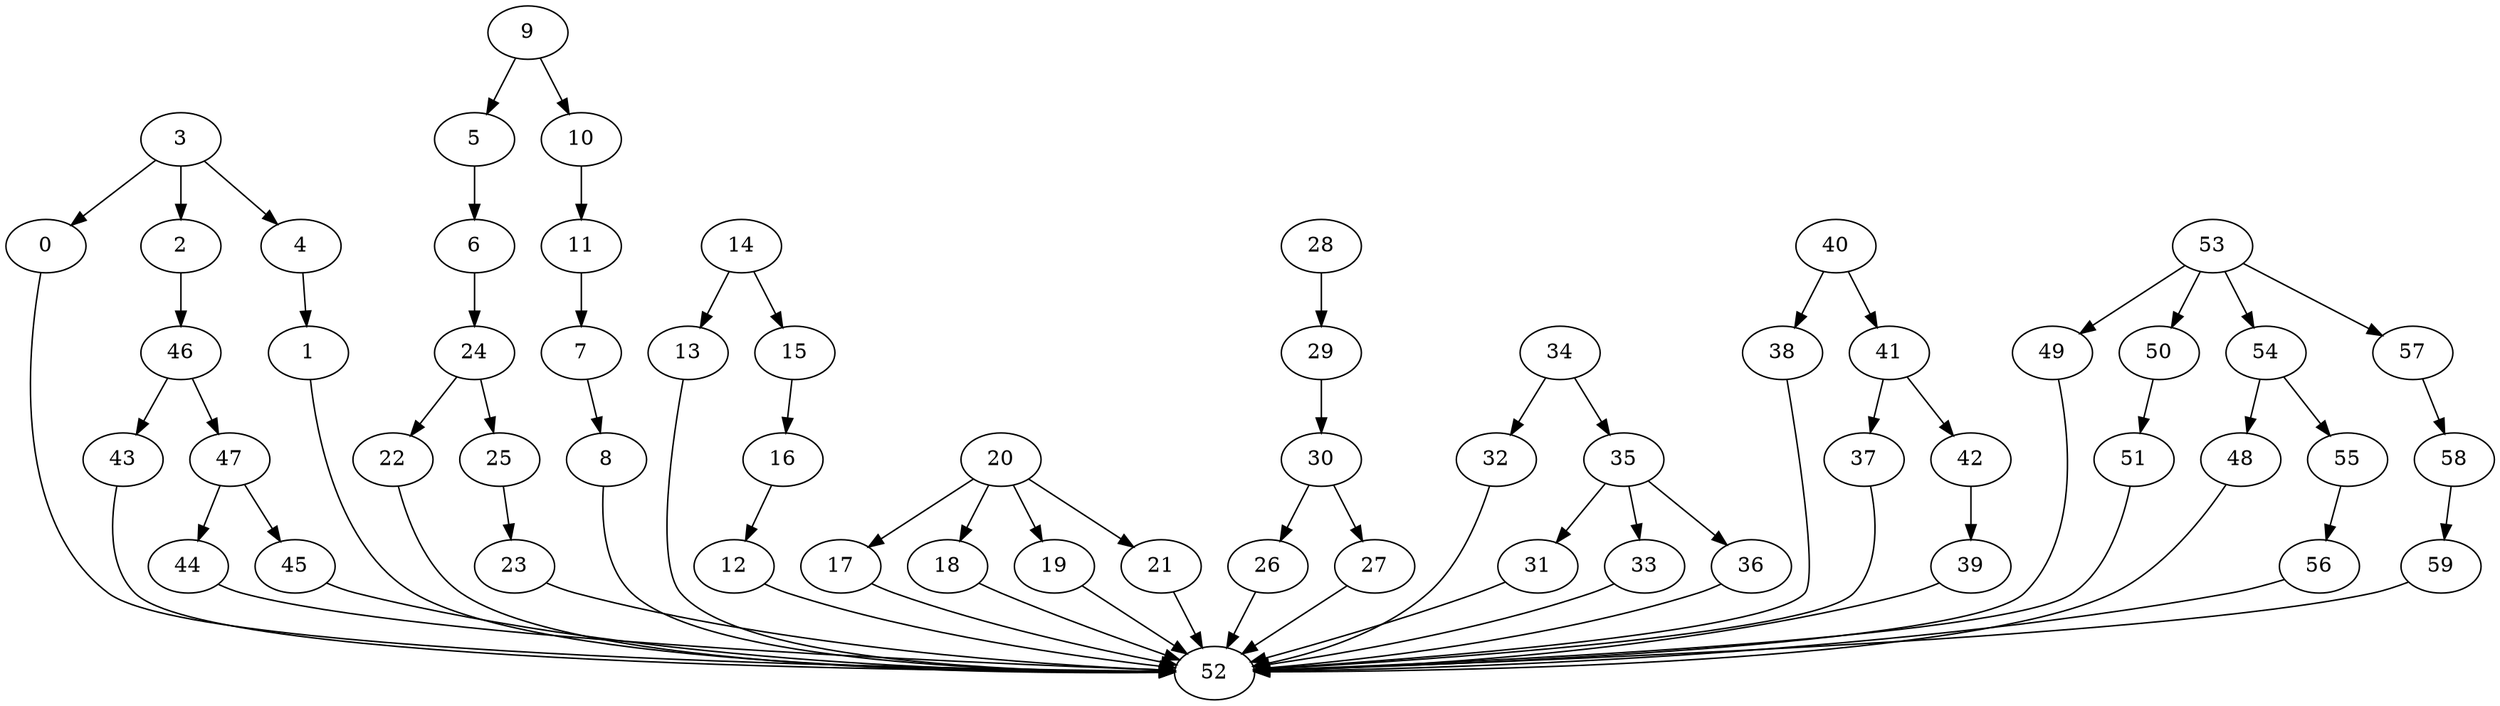 strict digraph  {
0 [exec=100];
1 [exec=155];
2 [exec=187];
3 [exec=188];
4 [exec=74];
5 [exec=154];
6 [exec=114];
7 [exec=163];
8 [exec=74];
9 [exec=100];
10 [exec=124];
11 [exec=74];
12 [exec=142];
13 [exec=112];
14 [exec=160];
15 [exec=127];
16 [exec=141];
17 [exec=107];
18 [exec=85];
19 [exec=103];
20 [exec=183];
21 [exec=53];
22 [exec=151];
23 [exec=74];
24 [exec=162];
25 [exec=112];
26 [exec=170];
27 [exec=127];
28 [exec=154];
29 [exec=71];
30 [exec=99];
31 [exec=54];
32 [exec=55];
33 [exec=187];
34 [exec=81];
35 [exec=114];
36 [exec=200];
37 [exec=155];
38 [exec=157];
39 [exec=174];
40 [exec=118];
41 [exec=171];
42 [exec=172];
43 [exec=165];
44 [exec=64];
45 [exec=96];
46 [exec=57];
47 [exec=195];
48 [exec=158];
49 [exec=184];
50 [exec=175];
51 [exec=69];
52 [exec=170];
53 [exec=109];
54 [exec=75];
55 [exec=144];
56 [exec=142];
57 [exec=87];
58 [exec=112];
59 [exec=131];
0 -> 52  [comm=5];
1 -> 52  [comm=10];
2 -> 46  [comm=9];
3 -> 4  [comm=10];
3 -> 0  [comm=14];
3 -> 2  [comm=9];
4 -> 1  [comm=17];
5 -> 6  [comm=12];
6 -> 24  [comm=12];
7 -> 8  [comm=9];
8 -> 52  [comm=18];
9 -> 10  [comm=10];
9 -> 5  [comm=15];
10 -> 11  [comm=12];
11 -> 7  [comm=5];
12 -> 52  [comm=17];
13 -> 52  [comm=11];
14 -> 15  [comm=15];
14 -> 13  [comm=17];
15 -> 16  [comm=19];
16 -> 12  [comm=5];
17 -> 52  [comm=17];
18 -> 52  [comm=9];
19 -> 52  [comm=12];
20 -> 21  [comm=16];
20 -> 17  [comm=13];
20 -> 18  [comm=10];
20 -> 19  [comm=9];
21 -> 52  [comm=10];
22 -> 52  [comm=9];
23 -> 52  [comm=17];
24 -> 25  [comm=7];
24 -> 22  [comm=6];
25 -> 23  [comm=5];
26 -> 52  [comm=6];
27 -> 52  [comm=20];
28 -> 29  [comm=6];
29 -> 30  [comm=8];
30 -> 26  [comm=8];
30 -> 27  [comm=16];
31 -> 52  [comm=6];
32 -> 52  [comm=6];
33 -> 52  [comm=12];
34 -> 35  [comm=18];
34 -> 32  [comm=12];
35 -> 36  [comm=14];
35 -> 31  [comm=7];
35 -> 33  [comm=20];
36 -> 52  [comm=7];
37 -> 52  [comm=6];
38 -> 52  [comm=10];
39 -> 52  [comm=19];
40 -> 41  [comm=8];
40 -> 38  [comm=8];
41 -> 42  [comm=10];
41 -> 37  [comm=6];
42 -> 39  [comm=5];
43 -> 52  [comm=18];
44 -> 52  [comm=14];
45 -> 52  [comm=13];
46 -> 47  [comm=19];
46 -> 43  [comm=12];
47 -> 44  [comm=11];
47 -> 45  [comm=11];
48 -> 52  [comm=13];
49 -> 52  [comm=5];
50 -> 51  [comm=13];
51 -> 52  [comm=15];
53 -> 54  [comm=7];
53 -> 49  [comm=6];
53 -> 50  [comm=16];
53 -> 57  [comm=16];
54 -> 55  [comm=8];
54 -> 48  [comm=12];
55 -> 56  [comm=5];
56 -> 52  [comm=16];
57 -> 58  [comm=15];
58 -> 59  [comm=18];
59 -> 52  [comm=6];
}
